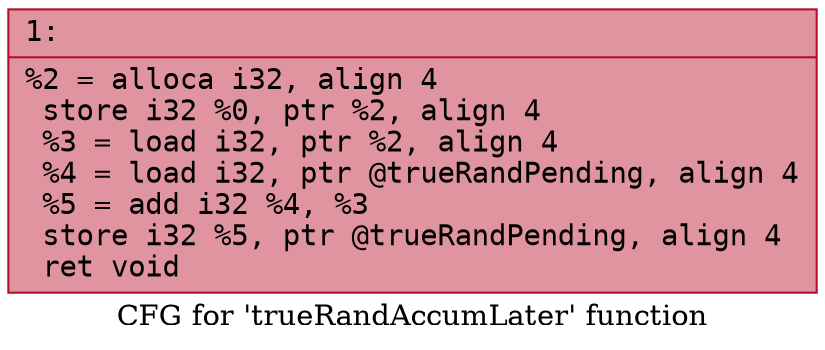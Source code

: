 digraph "CFG for 'trueRandAccumLater' function" {
	label="CFG for 'trueRandAccumLater' function";

	Node0x6000012c7de0 [shape=record,color="#b70d28ff", style=filled, fillcolor="#b70d2870" fontname="Courier",label="{1:\l|  %2 = alloca i32, align 4\l  store i32 %0, ptr %2, align 4\l  %3 = load i32, ptr %2, align 4\l  %4 = load i32, ptr @trueRandPending, align 4\l  %5 = add i32 %4, %3\l  store i32 %5, ptr @trueRandPending, align 4\l  ret void\l}"];
}
